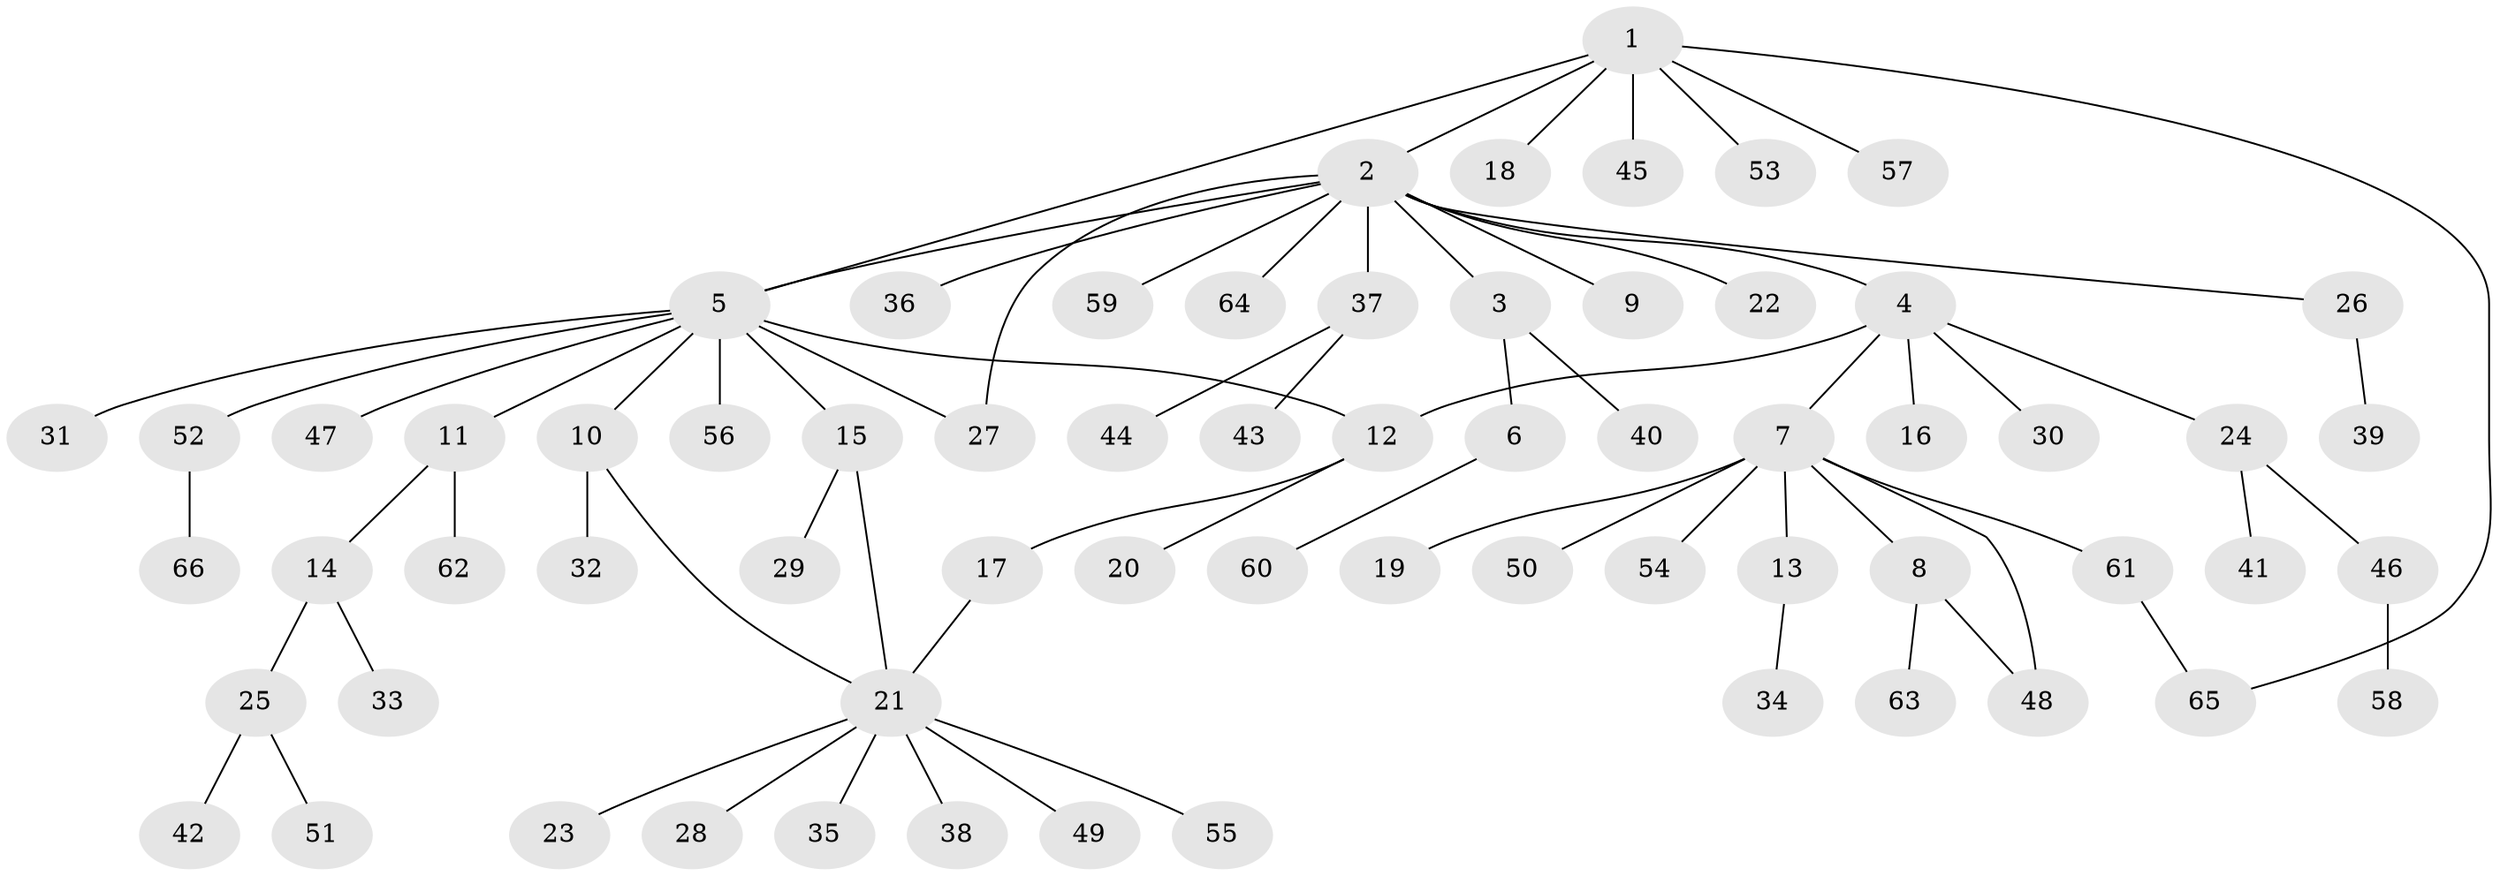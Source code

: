 // coarse degree distribution, {6: 0.02127659574468085, 13: 0.0425531914893617, 5: 0.02127659574468085, 1: 0.6382978723404256, 7: 0.02127659574468085, 2: 0.2127659574468085, 4: 0.02127659574468085, 8: 0.02127659574468085}
// Generated by graph-tools (version 1.1) at 2025/23/03/03/25 07:23:55]
// undirected, 66 vertices, 72 edges
graph export_dot {
graph [start="1"]
  node [color=gray90,style=filled];
  1;
  2;
  3;
  4;
  5;
  6;
  7;
  8;
  9;
  10;
  11;
  12;
  13;
  14;
  15;
  16;
  17;
  18;
  19;
  20;
  21;
  22;
  23;
  24;
  25;
  26;
  27;
  28;
  29;
  30;
  31;
  32;
  33;
  34;
  35;
  36;
  37;
  38;
  39;
  40;
  41;
  42;
  43;
  44;
  45;
  46;
  47;
  48;
  49;
  50;
  51;
  52;
  53;
  54;
  55;
  56;
  57;
  58;
  59;
  60;
  61;
  62;
  63;
  64;
  65;
  66;
  1 -- 2;
  1 -- 5;
  1 -- 18;
  1 -- 45;
  1 -- 53;
  1 -- 57;
  1 -- 65;
  2 -- 3;
  2 -- 4;
  2 -- 5;
  2 -- 9;
  2 -- 22;
  2 -- 26;
  2 -- 27;
  2 -- 36;
  2 -- 37;
  2 -- 59;
  2 -- 64;
  3 -- 6;
  3 -- 40;
  4 -- 7;
  4 -- 12;
  4 -- 16;
  4 -- 24;
  4 -- 30;
  5 -- 10;
  5 -- 11;
  5 -- 12;
  5 -- 15;
  5 -- 27;
  5 -- 31;
  5 -- 47;
  5 -- 52;
  5 -- 56;
  6 -- 60;
  7 -- 8;
  7 -- 13;
  7 -- 19;
  7 -- 48;
  7 -- 50;
  7 -- 54;
  7 -- 61;
  8 -- 48;
  8 -- 63;
  10 -- 21;
  10 -- 32;
  11 -- 14;
  11 -- 62;
  12 -- 17;
  12 -- 20;
  13 -- 34;
  14 -- 25;
  14 -- 33;
  15 -- 21;
  15 -- 29;
  17 -- 21;
  21 -- 23;
  21 -- 28;
  21 -- 35;
  21 -- 38;
  21 -- 49;
  21 -- 55;
  24 -- 41;
  24 -- 46;
  25 -- 42;
  25 -- 51;
  26 -- 39;
  37 -- 43;
  37 -- 44;
  46 -- 58;
  52 -- 66;
  61 -- 65;
}
